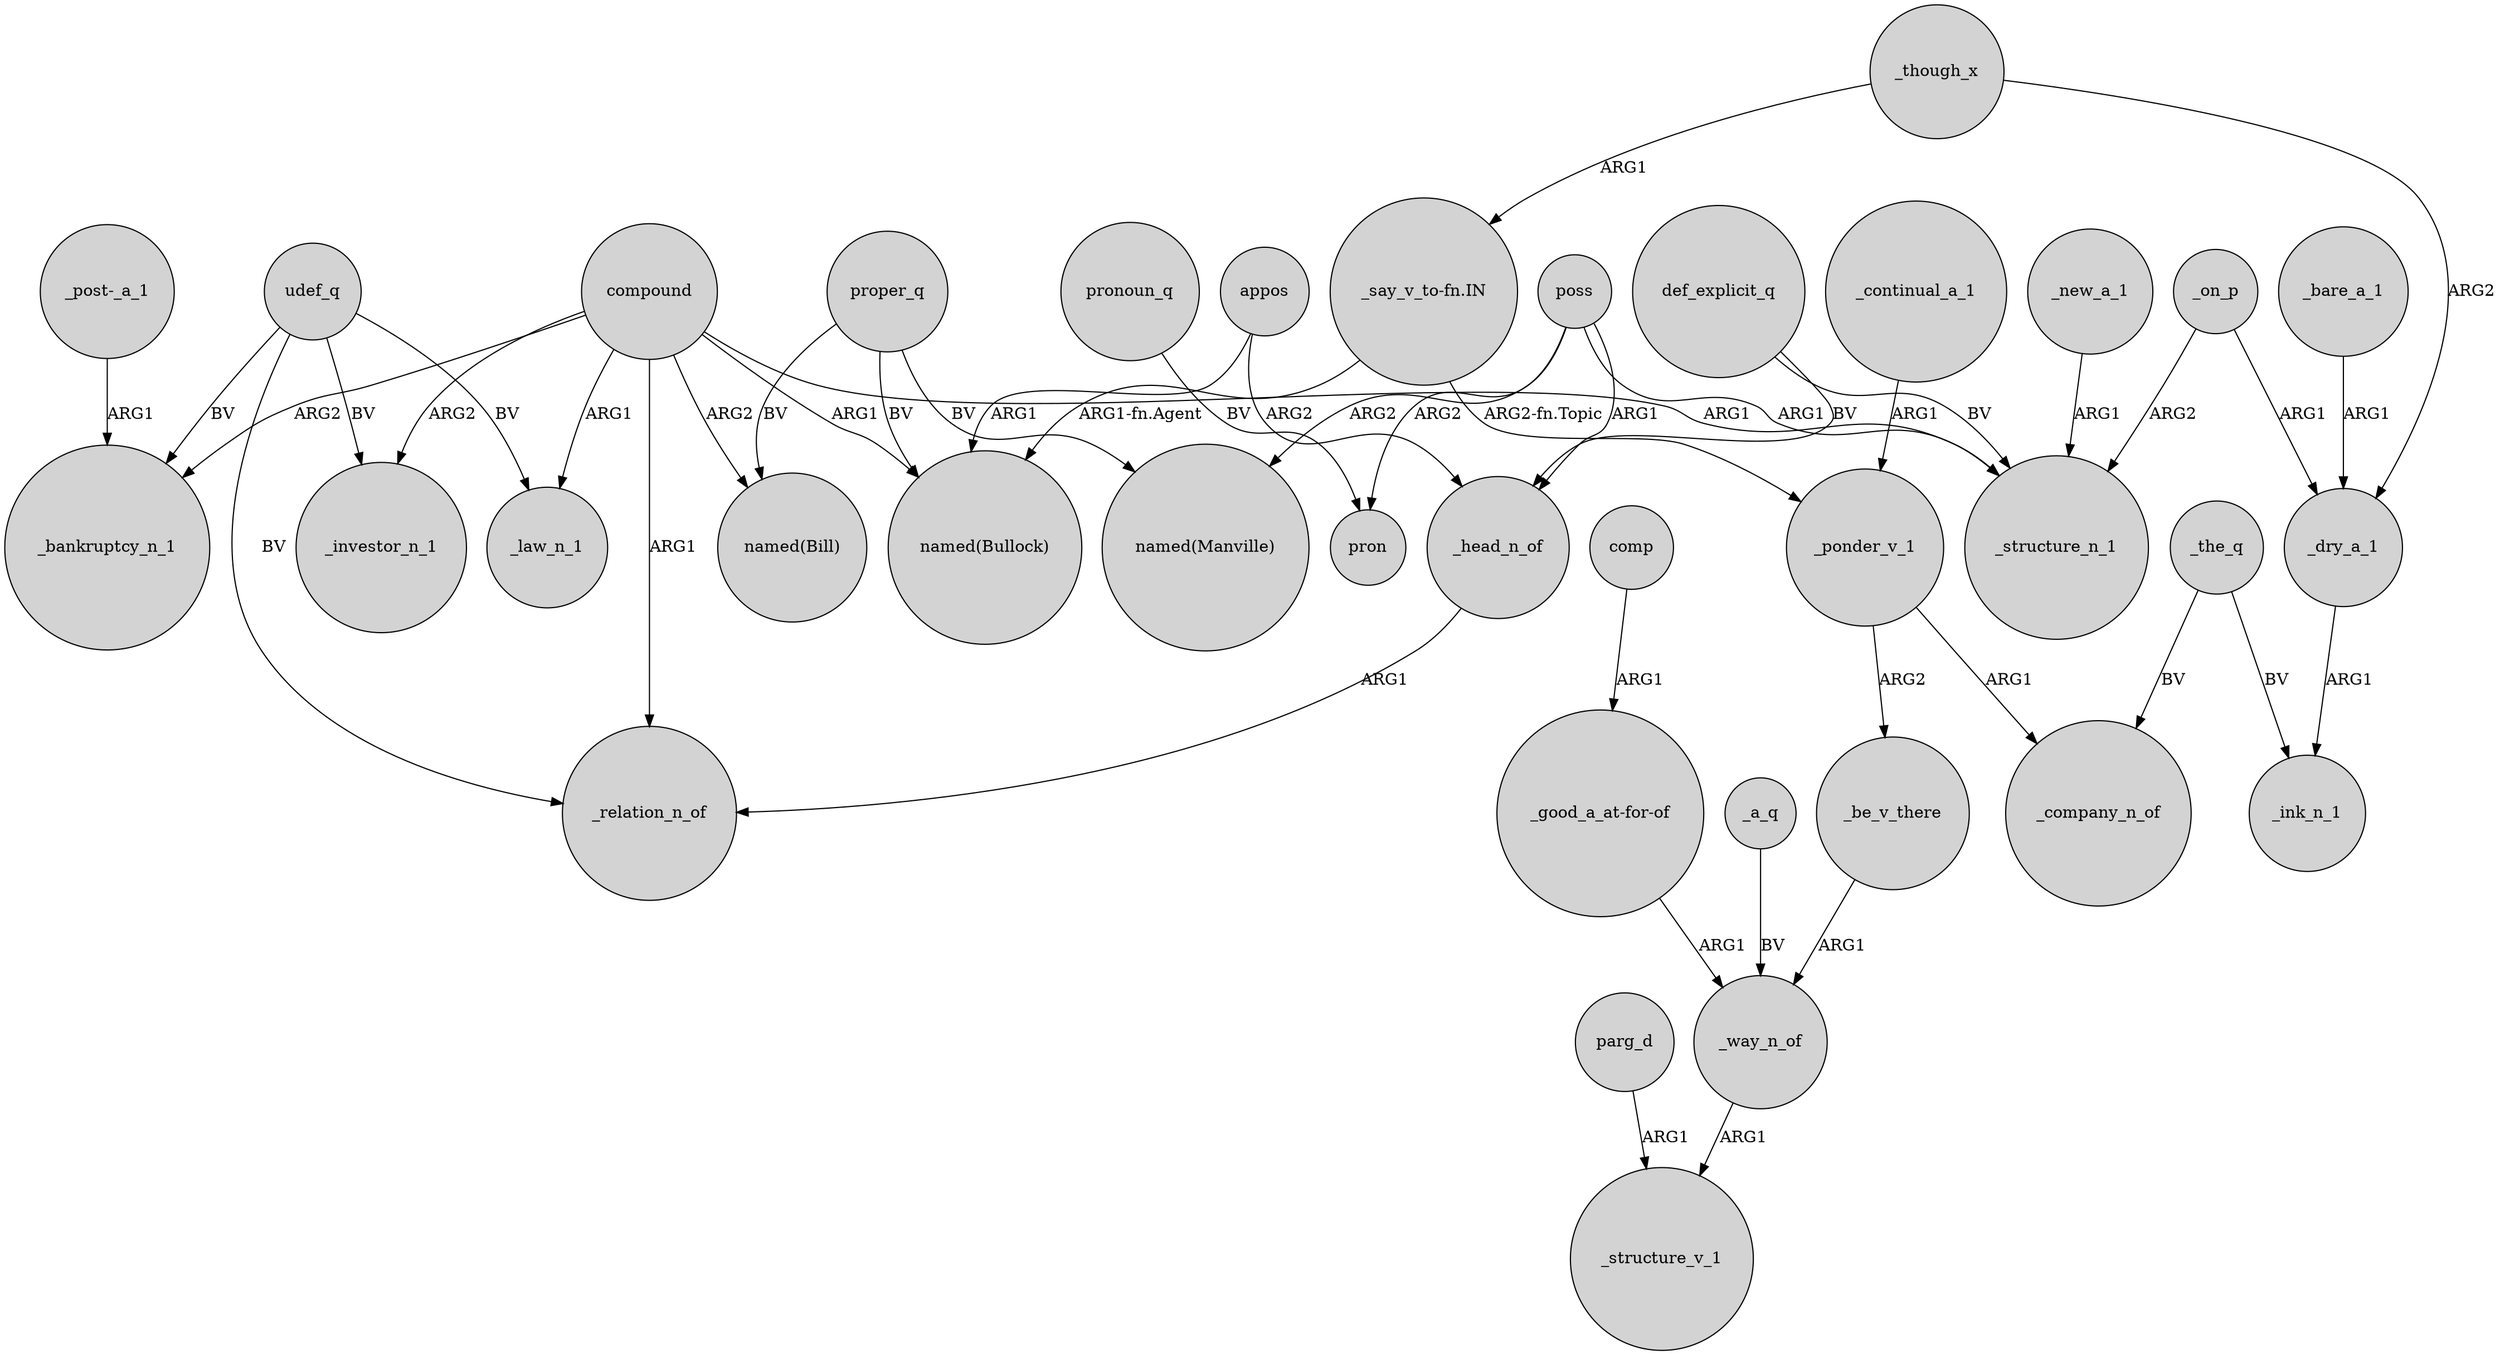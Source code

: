 digraph {
	node [shape=circle style=filled]
	poss -> _structure_n_1 [label=ARG1]
	udef_q -> _bankruptcy_n_1 [label=BV]
	poss -> _head_n_of [label=ARG1]
	poss -> pron [label=ARG2]
	proper_q -> "named(Manville)" [label=BV]
	poss -> "named(Manville)" [label=ARG2]
	udef_q -> _investor_n_1 [label=BV]
	appos -> "named(Bullock)" [label=ARG1]
	"_say_v_to-fn.IN" -> "named(Bullock)" [label="ARG1-fn.Agent"]
	_bare_a_1 -> _dry_a_1 [label=ARG1]
	comp -> "_good_a_at-for-of" [label=ARG1]
	compound -> _bankruptcy_n_1 [label=ARG2]
	_way_n_of -> _structure_v_1 [label=ARG1]
	udef_q -> _relation_n_of [label=BV]
	appos -> _head_n_of [label=ARG2]
	proper_q -> "named(Bill)" [label=BV]
	def_explicit_q -> _head_n_of [label=BV]
	_ponder_v_1 -> _be_v_there [label=ARG2]
	"_say_v_to-fn.IN" -> _ponder_v_1 [label="ARG2-fn.Topic"]
	_be_v_there -> _way_n_of [label=ARG1]
	proper_q -> "named(Bullock)" [label=BV]
	_though_x -> _dry_a_1 [label=ARG2]
	_the_q -> _ink_n_1 [label=BV]
	compound -> _structure_n_1 [label=ARG1]
	udef_q -> _law_n_1 [label=BV]
	compound -> _investor_n_1 [label=ARG2]
	"_good_a_at-for-of" -> _way_n_of [label=ARG1]
	_the_q -> _company_n_of [label=BV]
	_head_n_of -> _relation_n_of [label=ARG1]
	_continual_a_1 -> _ponder_v_1 [label=ARG1]
	pronoun_q -> pron [label=BV]
	"_post-_a_1" -> _bankruptcy_n_1 [label=ARG1]
	_on_p -> _structure_n_1 [label=ARG2]
	_though_x -> "_say_v_to-fn.IN" [label=ARG1]
	def_explicit_q -> _structure_n_1 [label=BV]
	_ponder_v_1 -> _company_n_of [label=ARG1]
	_on_p -> _dry_a_1 [label=ARG1]
	compound -> "named(Bill)" [label=ARG2]
	_dry_a_1 -> _ink_n_1 [label=ARG1]
	compound -> "named(Bullock)" [label=ARG1]
	_new_a_1 -> _structure_n_1 [label=ARG1]
	compound -> _law_n_1 [label=ARG1]
	_a_q -> _way_n_of [label=BV]
	compound -> _relation_n_of [label=ARG1]
	parg_d -> _structure_v_1 [label=ARG1]
}
